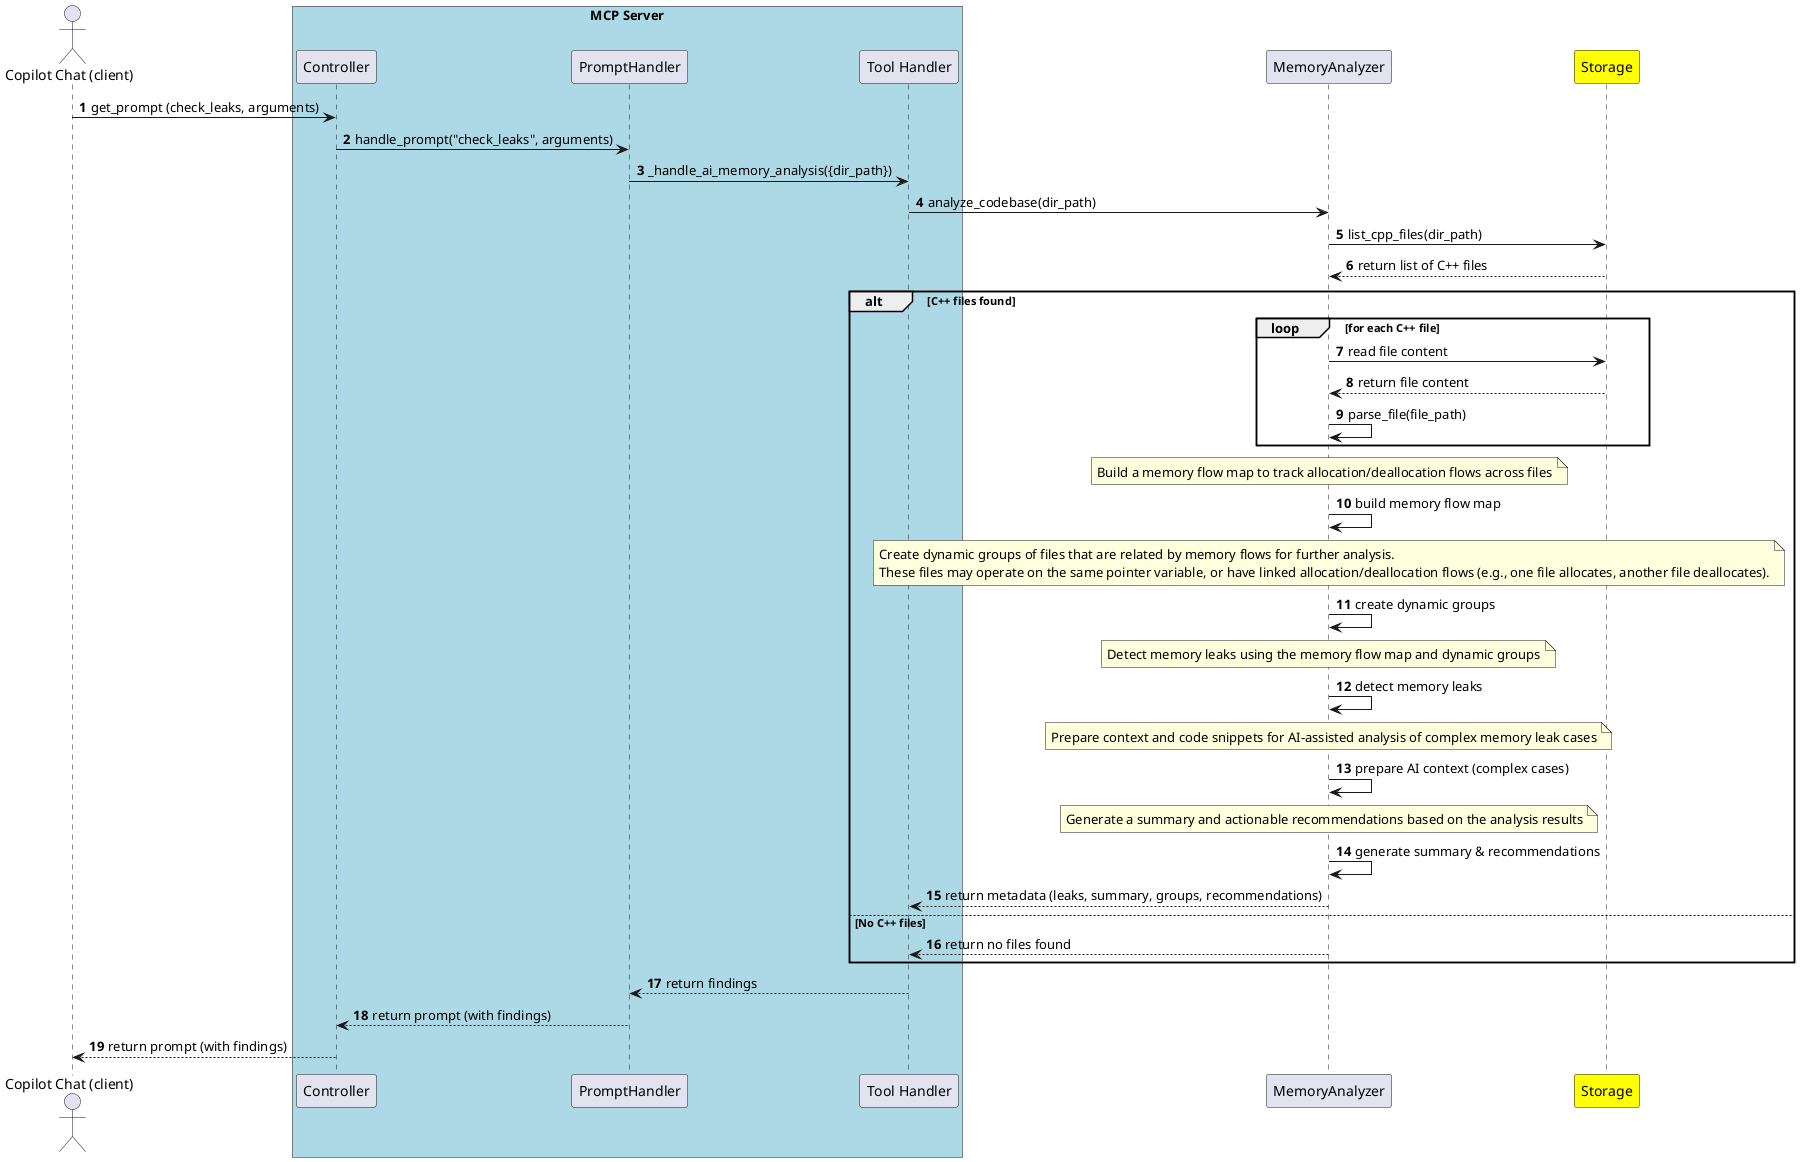 @startuml
actor "Copilot Chat (client)" as copilot
box "MCP Server" #LightBlue
  participant "Controller" as controller
  participant "PromptHandler" as promptHandler
  participant "Tool Handler" as toolHandler
end box
participant "MemoryAnalyzer" as memoryAnalyzer
participant "Storage" as storage #yellow

autonumber
copilot -> controller : get_prompt (check_leaks, arguments)
controller -> promptHandler : handle_prompt("check_leaks", arguments)
promptHandler -> toolHandler : _handle_ai_memory_analysis({dir_path})
toolHandler -> memoryAnalyzer : analyze_codebase(dir_path)
memoryAnalyzer -> storage : list_cpp_files(dir_path)
storage --> memoryAnalyzer : return list of C++ files
alt C++ files found
  loop for each C++ file
    ' Step 10: For each C++ file, read its content
    memoryAnalyzer -> storage : read file content
    storage --> memoryAnalyzer : return file content
    ' Step 11: Parse each file to extract memory operations (allocations/deallocations)
    memoryAnalyzer -> memoryAnalyzer : parse_file(file_path)
  end
  ' Step 12: Build a memory flow map to track allocation/deallocation flows across files
  note over memoryAnalyzer
     Build a memory flow map to track allocation/deallocation flows across files
  end note
  memoryAnalyzer -> memoryAnalyzer : build memory flow map
 
  ' Step 13: Create dynamic groups of files related by memory flows
  note over memoryAnalyzer
     Create dynamic groups of files that are related by memory flows for further analysis.
     These files may operate on the same pointer variable, or have linked allocation/deallocation flows (e.g., one file allocates, another file deallocates).
  end note
  memoryAnalyzer -> memoryAnalyzer : create dynamic groups

  ' Step 14: Detect memory leaks based on the memory flow map and groups
  note over memoryAnalyzer
     Detect memory leaks using the memory flow map and dynamic groups
  end note
  memoryAnalyzer -> memoryAnalyzer : detect memory leaks

  ' Step 15: Prepare AI context for complex cases
  note over memoryAnalyzer
     Prepare context and code snippets for AI-assisted analysis of complex memory leak cases
  end note
  memoryAnalyzer -> memoryAnalyzer : prepare AI context (complex cases)

  ' Step 16: Generate summary and actionable recommendations
  note over memoryAnalyzer
     Generate a summary and actionable recommendations based on the analysis results
  end note
  memoryAnalyzer -> memoryAnalyzer : generate summary & recommendations
  memoryAnalyzer --> toolHandler : return metadata (leaks, summary, groups, recommendations)
else No C++ files
  memoryAnalyzer --> toolHandler : return no files found
end
toolHandler --> promptHandler : return findings
promptHandler --> controller : return prompt (with findings)
controller --> copilot : return prompt (with findings)
@enduml

